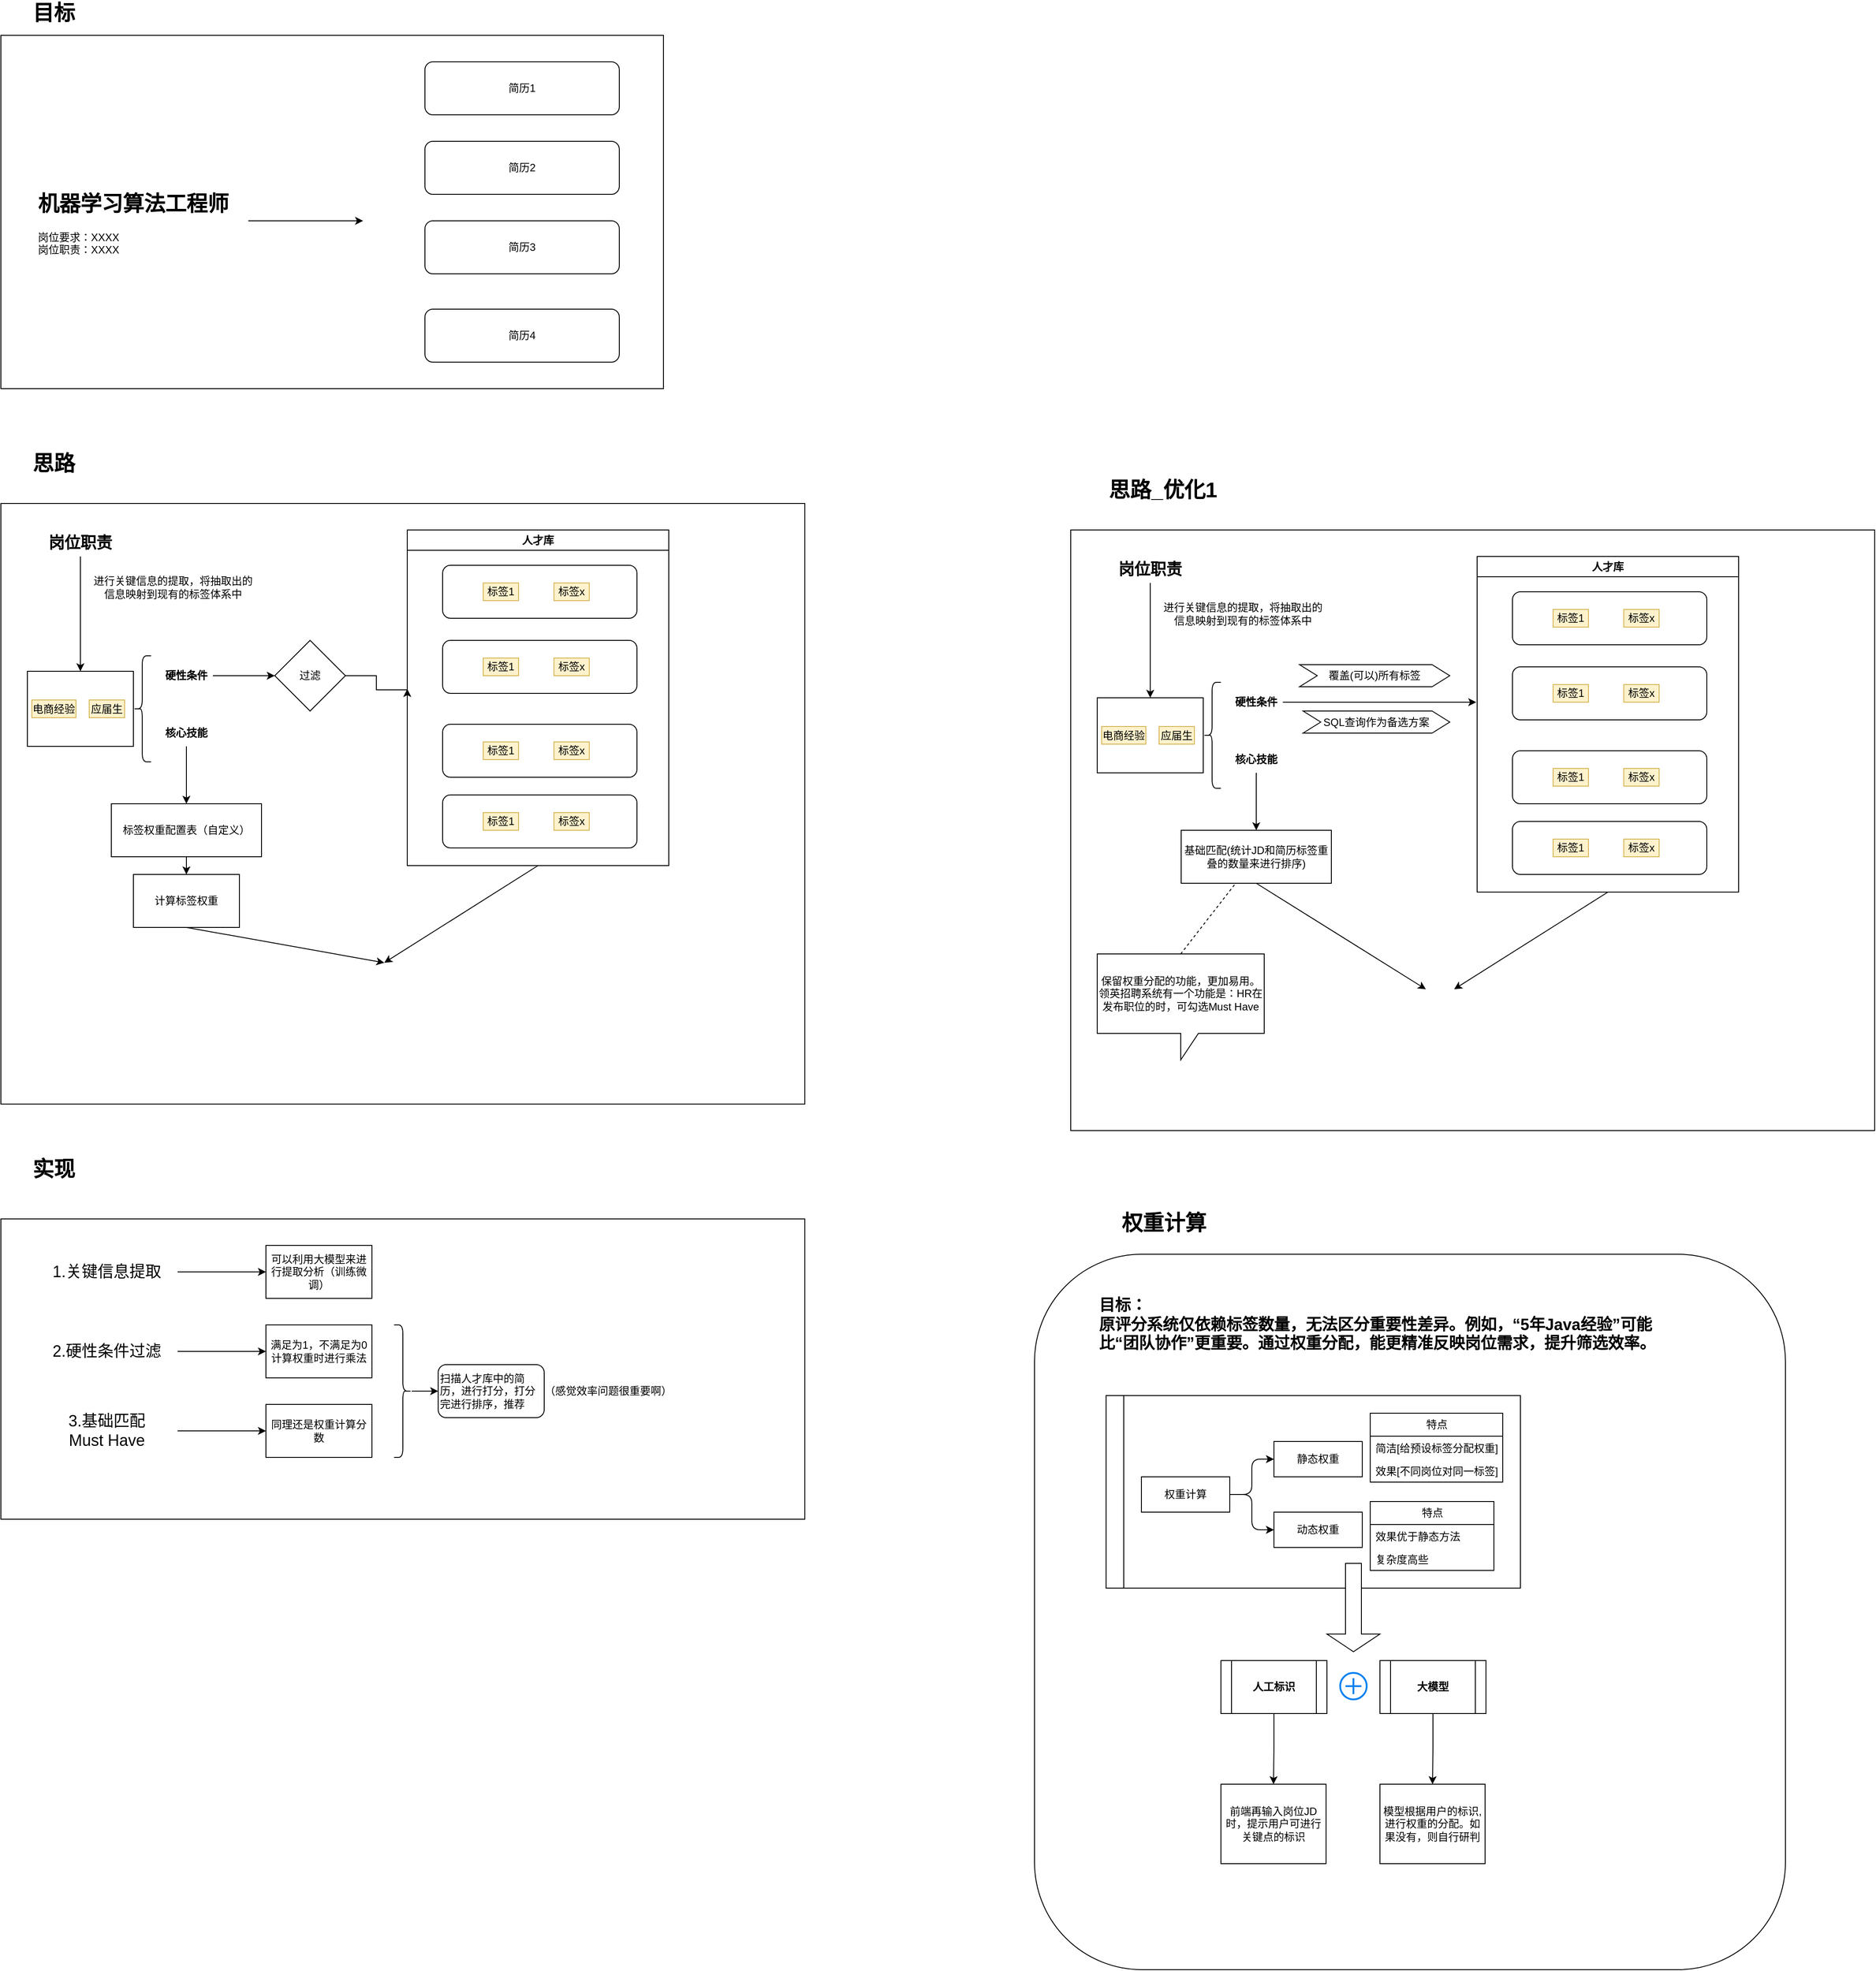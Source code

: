 <mxfile version="26.1.1">
  <diagram name="第 1 页" id="0lbOjBjULqhaCA4rJ2GL">
    <mxGraphModel dx="1290" dy="1710" grid="1" gridSize="10" guides="1" tooltips="1" connect="1" arrows="1" fold="1" page="1" pageScale="1" pageWidth="827" pageHeight="1169" math="0" shadow="0">
      <root>
        <mxCell id="0" />
        <mxCell id="1" parent="0" />
        <mxCell id="q82wBXD-_0V-6gVfcb_9-2" value="" style="rounded=1;whiteSpace=wrap;html=1;movable=0;resizable=0;rotatable=0;deletable=0;editable=0;locked=1;connectable=0;" vertex="1" parent="1">
          <mxGeometry x="1200" y="1280" width="850" height="810" as="geometry" />
        </mxCell>
        <mxCell id="rCU9mX7-NfS8TRDJsFRv-65" value="" style="rounded=0;whiteSpace=wrap;html=1;" parent="1" vertex="1">
          <mxGeometry x="30" y="1240" width="910" height="340" as="geometry" />
        </mxCell>
        <mxCell id="rCU9mX7-NfS8TRDJsFRv-32" value="" style="rounded=0;whiteSpace=wrap;html=1;" parent="1" vertex="1">
          <mxGeometry x="30" y="430" width="910" height="680" as="geometry" />
        </mxCell>
        <mxCell id="rCU9mX7-NfS8TRDJsFRv-30" value="" style="rounded=0;whiteSpace=wrap;html=1;" parent="1" vertex="1">
          <mxGeometry x="30" y="-100" width="750" height="400" as="geometry" />
        </mxCell>
        <mxCell id="rCU9mX7-NfS8TRDJsFRv-3" value="" style="edgeStyle=orthogonalEdgeStyle;rounded=0;orthogonalLoop=1;jettySize=auto;html=1;" parent="1" source="rCU9mX7-NfS8TRDJsFRv-1" edge="1">
          <mxGeometry relative="1" as="geometry">
            <mxPoint x="440" y="110" as="targetPoint" />
          </mxGeometry>
        </mxCell>
        <mxCell id="rCU9mX7-NfS8TRDJsFRv-1" value="&lt;h1 style=&quot;margin-top: 0px;&quot;&gt;机器学习算法工程师&lt;/h1&gt;&lt;p&gt;岗位要求：XXXX&lt;br&gt;岗位职责：XXXX&lt;br&gt;&lt;br&gt;&lt;/p&gt;" style="text;html=1;whiteSpace=wrap;overflow=hidden;rounded=0;" parent="1" vertex="1">
          <mxGeometry x="70" y="70" width="240" height="80" as="geometry" />
        </mxCell>
        <mxCell id="rCU9mX7-NfS8TRDJsFRv-4" value="简历1" style="rounded=1;whiteSpace=wrap;html=1;" parent="1" vertex="1">
          <mxGeometry x="510" y="-70" width="220" height="60" as="geometry" />
        </mxCell>
        <mxCell id="rCU9mX7-NfS8TRDJsFRv-5" value="简历2" style="rounded=1;whiteSpace=wrap;html=1;" parent="1" vertex="1">
          <mxGeometry x="510" y="20" width="220" height="60" as="geometry" />
        </mxCell>
        <mxCell id="rCU9mX7-NfS8TRDJsFRv-6" value="简历3" style="rounded=1;whiteSpace=wrap;html=1;" parent="1" vertex="1">
          <mxGeometry x="510" y="110" width="220" height="60" as="geometry" />
        </mxCell>
        <mxCell id="rCU9mX7-NfS8TRDJsFRv-7" value="简历4" style="rounded=1;whiteSpace=wrap;html=1;" parent="1" vertex="1">
          <mxGeometry x="510" y="210" width="220" height="60" as="geometry" />
        </mxCell>
        <mxCell id="rCU9mX7-NfS8TRDJsFRv-8" value="人才库" style="swimlane;whiteSpace=wrap;html=1;" parent="1" vertex="1">
          <mxGeometry x="490" y="460" width="296" height="380" as="geometry">
            <mxRectangle x="460" y="460" width="80" height="30" as="alternateBounds" />
          </mxGeometry>
        </mxCell>
        <mxCell id="rCU9mX7-NfS8TRDJsFRv-12" value="" style="group" parent="rCU9mX7-NfS8TRDJsFRv-8" vertex="1" connectable="0">
          <mxGeometry x="40" y="40" width="220" height="60" as="geometry" />
        </mxCell>
        <mxCell id="rCU9mX7-NfS8TRDJsFRv-9" value="" style="rounded=1;whiteSpace=wrap;html=1;" parent="rCU9mX7-NfS8TRDJsFRv-12" vertex="1">
          <mxGeometry width="220" height="60" as="geometry" />
        </mxCell>
        <mxCell id="rCU9mX7-NfS8TRDJsFRv-10" value="标签1" style="text;html=1;strokeColor=#d6b656;fillColor=#fff2cc;align=center;verticalAlign=middle;whiteSpace=wrap;overflow=hidden;" parent="rCU9mX7-NfS8TRDJsFRv-12" vertex="1">
          <mxGeometry x="46" y="20" width="40" height="20" as="geometry" />
        </mxCell>
        <mxCell id="rCU9mX7-NfS8TRDJsFRv-11" value="标签x" style="text;html=1;strokeColor=#d6b656;fillColor=#fff2cc;align=center;verticalAlign=middle;whiteSpace=wrap;overflow=hidden;" parent="rCU9mX7-NfS8TRDJsFRv-12" vertex="1">
          <mxGeometry x="126" y="20" width="40" height="20" as="geometry" />
        </mxCell>
        <mxCell id="rCU9mX7-NfS8TRDJsFRv-17" value="" style="group" parent="rCU9mX7-NfS8TRDJsFRv-8" vertex="1" connectable="0">
          <mxGeometry x="40" y="125" width="220" height="60" as="geometry" />
        </mxCell>
        <mxCell id="rCU9mX7-NfS8TRDJsFRv-18" value="" style="rounded=1;whiteSpace=wrap;html=1;" parent="rCU9mX7-NfS8TRDJsFRv-17" vertex="1">
          <mxGeometry width="220" height="60" as="geometry" />
        </mxCell>
        <mxCell id="rCU9mX7-NfS8TRDJsFRv-19" value="标签1" style="text;html=1;strokeColor=#d6b656;fillColor=#fff2cc;align=center;verticalAlign=middle;whiteSpace=wrap;overflow=hidden;" parent="rCU9mX7-NfS8TRDJsFRv-17" vertex="1">
          <mxGeometry x="46" y="20" width="40" height="20" as="geometry" />
        </mxCell>
        <mxCell id="rCU9mX7-NfS8TRDJsFRv-20" value="标签x" style="text;html=1;strokeColor=#d6b656;fillColor=#fff2cc;align=center;verticalAlign=middle;whiteSpace=wrap;overflow=hidden;" parent="rCU9mX7-NfS8TRDJsFRv-17" vertex="1">
          <mxGeometry x="126" y="20" width="40" height="20" as="geometry" />
        </mxCell>
        <mxCell id="rCU9mX7-NfS8TRDJsFRv-21" value="" style="group" parent="rCU9mX7-NfS8TRDJsFRv-8" vertex="1" connectable="0">
          <mxGeometry x="40" y="220" width="220" height="60" as="geometry" />
        </mxCell>
        <mxCell id="rCU9mX7-NfS8TRDJsFRv-22" value="" style="rounded=1;whiteSpace=wrap;html=1;" parent="rCU9mX7-NfS8TRDJsFRv-21" vertex="1">
          <mxGeometry width="220" height="60" as="geometry" />
        </mxCell>
        <mxCell id="rCU9mX7-NfS8TRDJsFRv-23" value="标签1" style="text;html=1;strokeColor=#d6b656;fillColor=#fff2cc;align=center;verticalAlign=middle;whiteSpace=wrap;overflow=hidden;" parent="rCU9mX7-NfS8TRDJsFRv-21" vertex="1">
          <mxGeometry x="46" y="20" width="40" height="20" as="geometry" />
        </mxCell>
        <mxCell id="rCU9mX7-NfS8TRDJsFRv-24" value="标签x" style="text;html=1;strokeColor=#d6b656;fillColor=#fff2cc;align=center;verticalAlign=middle;whiteSpace=wrap;overflow=hidden;" parent="rCU9mX7-NfS8TRDJsFRv-21" vertex="1">
          <mxGeometry x="126" y="20" width="40" height="20" as="geometry" />
        </mxCell>
        <mxCell id="rCU9mX7-NfS8TRDJsFRv-25" value="" style="group" parent="rCU9mX7-NfS8TRDJsFRv-8" vertex="1" connectable="0">
          <mxGeometry x="40" y="300" width="220" height="60" as="geometry" />
        </mxCell>
        <mxCell id="rCU9mX7-NfS8TRDJsFRv-26" value="" style="rounded=1;whiteSpace=wrap;html=1;" parent="rCU9mX7-NfS8TRDJsFRv-25" vertex="1">
          <mxGeometry width="220" height="60" as="geometry" />
        </mxCell>
        <mxCell id="rCU9mX7-NfS8TRDJsFRv-27" value="标签1" style="text;html=1;strokeColor=#d6b656;fillColor=#fff2cc;align=center;verticalAlign=middle;whiteSpace=wrap;overflow=hidden;" parent="rCU9mX7-NfS8TRDJsFRv-25" vertex="1">
          <mxGeometry x="46" y="20" width="40" height="20" as="geometry" />
        </mxCell>
        <mxCell id="rCU9mX7-NfS8TRDJsFRv-28" value="标签x" style="text;html=1;strokeColor=#d6b656;fillColor=#fff2cc;align=center;verticalAlign=middle;whiteSpace=wrap;overflow=hidden;" parent="rCU9mX7-NfS8TRDJsFRv-25" vertex="1">
          <mxGeometry x="126" y="20" width="40" height="20" as="geometry" />
        </mxCell>
        <mxCell id="rCU9mX7-NfS8TRDJsFRv-29" value="&lt;font style=&quot;font-size: 24px;&quot;&gt;&lt;b&gt;目标&lt;/b&gt;&lt;/font&gt;" style="text;html=1;align=center;verticalAlign=middle;whiteSpace=wrap;rounded=0;" parent="1" vertex="1">
          <mxGeometry x="60" y="-140" width="60" height="30" as="geometry" />
        </mxCell>
        <mxCell id="rCU9mX7-NfS8TRDJsFRv-31" value="&lt;font style=&quot;font-size: 24px;&quot;&gt;&lt;b&gt;思路&lt;/b&gt;&lt;/font&gt;" style="text;html=1;align=center;verticalAlign=middle;whiteSpace=wrap;rounded=0;" parent="1" vertex="1">
          <mxGeometry x="60" y="370" width="60" height="30" as="geometry" />
        </mxCell>
        <mxCell id="rCU9mX7-NfS8TRDJsFRv-38" value="" style="edgeStyle=orthogonalEdgeStyle;rounded=0;orthogonalLoop=1;jettySize=auto;html=1;" parent="1" source="rCU9mX7-NfS8TRDJsFRv-33" target="rCU9mX7-NfS8TRDJsFRv-37" edge="1">
          <mxGeometry relative="1" as="geometry" />
        </mxCell>
        <mxCell id="rCU9mX7-NfS8TRDJsFRv-33" value="&lt;b&gt;&lt;font style=&quot;font-size: 18px;&quot;&gt;岗位职责&lt;/font&gt;&lt;/b&gt;" style="text;html=1;align=center;verticalAlign=middle;whiteSpace=wrap;rounded=0;" parent="1" vertex="1">
          <mxGeometry x="80" y="460" width="80" height="30" as="geometry" />
        </mxCell>
        <mxCell id="rCU9mX7-NfS8TRDJsFRv-39" value="进行关键信息的提取，将抽取出的信息映射到现有的标签体系中" style="text;html=1;align=center;verticalAlign=middle;whiteSpace=wrap;rounded=0;" parent="1" vertex="1">
          <mxGeometry x="130" y="480" width="190" height="90" as="geometry" />
        </mxCell>
        <mxCell id="rCU9mX7-NfS8TRDJsFRv-42" value="" style="shape=curlyBracket;whiteSpace=wrap;html=1;rounded=1;labelPosition=left;verticalLabelPosition=middle;align=right;verticalAlign=middle;" parent="1" vertex="1">
          <mxGeometry x="180" y="602.5" width="20" height="120" as="geometry" />
        </mxCell>
        <mxCell id="rCU9mX7-NfS8TRDJsFRv-43" value="" style="group" parent="1" vertex="1" connectable="0">
          <mxGeometry x="60" y="620" width="120" height="85" as="geometry" />
        </mxCell>
        <mxCell id="rCU9mX7-NfS8TRDJsFRv-37" value="&lt;span style=&quot;color: rgba(0, 0, 0, 0); font-family: monospace; font-size: 0px; text-align: start; text-wrap: nowrap;&quot;&gt;%3CmxGraphModel%3E%3Croot%3E%3CmxCell%20id%3D%220%22%2F%3E%3CmxCell%20id%3D%221%22%20parent%3D%220%22%2F%3E%3CmxCell%20id%3D%222%22%20value%3D%22%E6%A0%87%E7%AD%BE1%22%20style%3D%22text%3Bhtml%3D1%3BstrokeColor%3D%23d6b656%3BfillColor%3D%23fff2cc%3Balign%3Dcenter%3BverticalAlign%3Dmiddle%3BwhiteSpace%3Dwrap%3Boverflow%3Dhidden%3B%22%20vertex%3D%221%22%20parent%3D%221%22%3E%3CmxGeometry%20x%3D%22546%22%20y%3D%22520%22%20width%3D%2240%22%20height%3D%2220%22%20as%3D%22geometry%22%2F%3E%3C%2FmxCell%3E%3C%2Froot%3E%3C%2FmxGraphModel%3E&lt;/span&gt;" style="whiteSpace=wrap;html=1;" parent="rCU9mX7-NfS8TRDJsFRv-43" vertex="1">
          <mxGeometry width="120" height="85" as="geometry" />
        </mxCell>
        <mxCell id="rCU9mX7-NfS8TRDJsFRv-40" value="电商经验" style="text;html=1;strokeColor=#d6b656;fillColor=#fff2cc;align=center;verticalAlign=middle;whiteSpace=wrap;overflow=hidden;" parent="rCU9mX7-NfS8TRDJsFRv-43" vertex="1">
          <mxGeometry x="5" y="32.5" width="50" height="20" as="geometry" />
        </mxCell>
        <mxCell id="rCU9mX7-NfS8TRDJsFRv-41" value="应届生" style="text;html=1;strokeColor=#d6b656;fillColor=#fff2cc;align=center;verticalAlign=middle;whiteSpace=wrap;overflow=hidden;" parent="rCU9mX7-NfS8TRDJsFRv-43" vertex="1">
          <mxGeometry x="70" y="32.5" width="40" height="20" as="geometry" />
        </mxCell>
        <mxCell id="rCU9mX7-NfS8TRDJsFRv-47" value="" style="edgeStyle=orthogonalEdgeStyle;rounded=0;orthogonalLoop=1;jettySize=auto;html=1;" parent="1" source="rCU9mX7-NfS8TRDJsFRv-44" target="rCU9mX7-NfS8TRDJsFRv-46" edge="1">
          <mxGeometry relative="1" as="geometry" />
        </mxCell>
        <mxCell id="rCU9mX7-NfS8TRDJsFRv-44" value="&lt;b&gt;硬性条件&lt;/b&gt;" style="text;html=1;align=center;verticalAlign=middle;whiteSpace=wrap;rounded=0;" parent="1" vertex="1">
          <mxGeometry x="210" y="610" width="60" height="30" as="geometry" />
        </mxCell>
        <mxCell id="rCU9mX7-NfS8TRDJsFRv-51" value="" style="edgeStyle=orthogonalEdgeStyle;rounded=0;orthogonalLoop=1;jettySize=auto;html=1;" parent="1" source="rCU9mX7-NfS8TRDJsFRv-45" target="rCU9mX7-NfS8TRDJsFRv-50" edge="1">
          <mxGeometry relative="1" as="geometry" />
        </mxCell>
        <mxCell id="rCU9mX7-NfS8TRDJsFRv-45" value="&lt;b&gt;核心技能&lt;/b&gt;" style="text;html=1;align=center;verticalAlign=middle;whiteSpace=wrap;rounded=0;" parent="1" vertex="1">
          <mxGeometry x="210" y="675" width="60" height="30" as="geometry" />
        </mxCell>
        <mxCell id="rCU9mX7-NfS8TRDJsFRv-55" value="" style="edgeStyle=orthogonalEdgeStyle;rounded=0;orthogonalLoop=1;jettySize=auto;html=1;" parent="1" source="rCU9mX7-NfS8TRDJsFRv-46" edge="1">
          <mxGeometry relative="1" as="geometry">
            <mxPoint x="490" y="640" as="targetPoint" />
            <Array as="points">
              <mxPoint x="455" y="625" />
              <mxPoint x="455" y="641" />
            </Array>
          </mxGeometry>
        </mxCell>
        <mxCell id="rCU9mX7-NfS8TRDJsFRv-46" value="过滤" style="rhombus;whiteSpace=wrap;html=1;" parent="1" vertex="1">
          <mxGeometry x="340" y="585" width="80" height="80" as="geometry" />
        </mxCell>
        <mxCell id="rCU9mX7-NfS8TRDJsFRv-53" value="" style="edgeStyle=orthogonalEdgeStyle;rounded=0;orthogonalLoop=1;jettySize=auto;html=1;" parent="1" source="rCU9mX7-NfS8TRDJsFRv-50" target="rCU9mX7-NfS8TRDJsFRv-52" edge="1">
          <mxGeometry relative="1" as="geometry" />
        </mxCell>
        <mxCell id="rCU9mX7-NfS8TRDJsFRv-50" value="标签权重配置表（自定义）" style="whiteSpace=wrap;html=1;" parent="1" vertex="1">
          <mxGeometry x="155" y="770" width="170" height="60" as="geometry" />
        </mxCell>
        <mxCell id="rCU9mX7-NfS8TRDJsFRv-52" value="计算标签权重" style="whiteSpace=wrap;html=1;" parent="1" vertex="1">
          <mxGeometry x="180" y="850" width="120" height="60" as="geometry" />
        </mxCell>
        <mxCell id="rCU9mX7-NfS8TRDJsFRv-61" value="" style="shape=image;html=1;verticalAlign=top;verticalLabelPosition=bottom;labelBackgroundColor=#ffffff;imageAspect=0;aspect=fixed;image=https://cdn2.iconfinder.com/data/icons/boxicons-regular-vol-3/24/bx-sort-down-128.png" parent="1" vertex="1">
          <mxGeometry x="400" y="950" width="128" height="128" as="geometry" />
        </mxCell>
        <mxCell id="rCU9mX7-NfS8TRDJsFRv-62" value="" style="endArrow=classic;html=1;rounded=0;exitX=0.5;exitY=1;exitDx=0;exitDy=0;entryX=0.5;entryY=0;entryDx=0;entryDy=0;" parent="1" source="rCU9mX7-NfS8TRDJsFRv-52" target="rCU9mX7-NfS8TRDJsFRv-61" edge="1">
          <mxGeometry width="50" height="50" relative="1" as="geometry">
            <mxPoint x="410" y="980" as="sourcePoint" />
            <mxPoint x="460" y="930" as="targetPoint" />
          </mxGeometry>
        </mxCell>
        <mxCell id="rCU9mX7-NfS8TRDJsFRv-63" value="" style="endArrow=classic;html=1;rounded=0;exitX=0.5;exitY=1;exitDx=0;exitDy=0;entryX=0.5;entryY=0;entryDx=0;entryDy=0;" parent="1" source="rCU9mX7-NfS8TRDJsFRv-8" target="rCU9mX7-NfS8TRDJsFRv-61" edge="1">
          <mxGeometry width="50" height="50" relative="1" as="geometry">
            <mxPoint x="620" y="970" as="sourcePoint" />
            <mxPoint x="670" y="920" as="targetPoint" />
          </mxGeometry>
        </mxCell>
        <mxCell id="rCU9mX7-NfS8TRDJsFRv-64" value="&lt;span style=&quot;font-size: 24px;&quot;&gt;&lt;b&gt;实现&lt;/b&gt;&lt;/span&gt;" style="text;html=1;align=center;verticalAlign=middle;whiteSpace=wrap;rounded=0;" parent="1" vertex="1">
          <mxGeometry x="60" y="1169" width="60" height="30" as="geometry" />
        </mxCell>
        <mxCell id="rCU9mX7-NfS8TRDJsFRv-68" value="" style="edgeStyle=orthogonalEdgeStyle;rounded=0;orthogonalLoop=1;jettySize=auto;html=1;" parent="1" source="rCU9mX7-NfS8TRDJsFRv-66" target="rCU9mX7-NfS8TRDJsFRv-67" edge="1">
          <mxGeometry relative="1" as="geometry" />
        </mxCell>
        <mxCell id="rCU9mX7-NfS8TRDJsFRv-66" value="&lt;font style=&quot;font-size: 18px;&quot;&gt;1.关键信息提取&lt;/font&gt;" style="text;html=1;align=center;verticalAlign=middle;whiteSpace=wrap;rounded=0;" parent="1" vertex="1">
          <mxGeometry x="70" y="1280" width="160" height="40" as="geometry" />
        </mxCell>
        <mxCell id="rCU9mX7-NfS8TRDJsFRv-67" value="可以利用大模型来进行提取分析（训练微调）" style="whiteSpace=wrap;html=1;" parent="1" vertex="1">
          <mxGeometry x="330" y="1270" width="120" height="60" as="geometry" />
        </mxCell>
        <mxCell id="rCU9mX7-NfS8TRDJsFRv-71" value="" style="edgeStyle=orthogonalEdgeStyle;rounded=0;orthogonalLoop=1;jettySize=auto;html=1;" parent="1" source="rCU9mX7-NfS8TRDJsFRv-69" target="rCU9mX7-NfS8TRDJsFRv-70" edge="1">
          <mxGeometry relative="1" as="geometry" />
        </mxCell>
        <mxCell id="rCU9mX7-NfS8TRDJsFRv-69" value="&lt;font style=&quot;font-size: 18px;&quot;&gt;2.硬性条件过滤&lt;/font&gt;" style="text;html=1;align=center;verticalAlign=middle;whiteSpace=wrap;rounded=0;" parent="1" vertex="1">
          <mxGeometry x="70" y="1370" width="160" height="40" as="geometry" />
        </mxCell>
        <mxCell id="rCU9mX7-NfS8TRDJsFRv-70" value="满足为1，不满足为0&lt;br&gt;计算权重时进行乘法" style="whiteSpace=wrap;html=1;" parent="1" vertex="1">
          <mxGeometry x="330" y="1360" width="120" height="60" as="geometry" />
        </mxCell>
        <mxCell id="rCU9mX7-NfS8TRDJsFRv-74" value="" style="edgeStyle=orthogonalEdgeStyle;rounded=0;orthogonalLoop=1;jettySize=auto;html=1;" parent="1" source="rCU9mX7-NfS8TRDJsFRv-72" target="rCU9mX7-NfS8TRDJsFRv-73" edge="1">
          <mxGeometry relative="1" as="geometry" />
        </mxCell>
        <mxCell id="rCU9mX7-NfS8TRDJsFRv-72" value="&lt;font style=&quot;font-size: 18px;&quot;&gt;3.基础匹配&lt;br&gt;Must Have&lt;/font&gt;" style="text;html=1;align=center;verticalAlign=middle;whiteSpace=wrap;rounded=0;" parent="1" vertex="1">
          <mxGeometry x="70" y="1460" width="160" height="40" as="geometry" />
        </mxCell>
        <mxCell id="rCU9mX7-NfS8TRDJsFRv-73" value="同理还是权重计算分数" style="whiteSpace=wrap;html=1;" parent="1" vertex="1">
          <mxGeometry x="330" y="1450" width="120" height="60" as="geometry" />
        </mxCell>
        <mxCell id="rCU9mX7-NfS8TRDJsFRv-79" value="" style="edgeStyle=orthogonalEdgeStyle;rounded=0;orthogonalLoop=1;jettySize=auto;html=1;" parent="1" source="rCU9mX7-NfS8TRDJsFRv-75" target="rCU9mX7-NfS8TRDJsFRv-78" edge="1">
          <mxGeometry relative="1" as="geometry" />
        </mxCell>
        <mxCell id="rCU9mX7-NfS8TRDJsFRv-75" value="" style="shape=curlyBracket;whiteSpace=wrap;html=1;rounded=1;flipH=1;labelPosition=right;verticalLabelPosition=middle;align=left;verticalAlign=middle;" parent="1" vertex="1">
          <mxGeometry x="475" y="1360" width="20" height="150" as="geometry" />
        </mxCell>
        <mxCell id="rCU9mX7-NfS8TRDJsFRv-78" value="扫描人才库中的简历，进行打分，打分完进行排序，推荐" style="whiteSpace=wrap;html=1;align=left;rounded=1;" parent="1" vertex="1">
          <mxGeometry x="525" y="1405" width="120" height="60" as="geometry" />
        </mxCell>
        <mxCell id="rCU9mX7-NfS8TRDJsFRv-80" value="（感觉效率问题很重要啊）" style="text;html=1;align=center;verticalAlign=middle;whiteSpace=wrap;rounded=0;" parent="1" vertex="1">
          <mxGeometry x="630" y="1415" width="175" height="40" as="geometry" />
        </mxCell>
        <mxCell id="KNSwncKqrDuZkiPNyzF8-1" value="" style="rounded=0;whiteSpace=wrap;html=1;" parent="1" vertex="1">
          <mxGeometry x="1241" y="460" width="910" height="680" as="geometry" />
        </mxCell>
        <mxCell id="KNSwncKqrDuZkiPNyzF8-2" value="人才库" style="swimlane;whiteSpace=wrap;html=1;" parent="1" vertex="1">
          <mxGeometry x="1701" y="490" width="296" height="380" as="geometry">
            <mxRectangle x="460" y="460" width="80" height="30" as="alternateBounds" />
          </mxGeometry>
        </mxCell>
        <mxCell id="KNSwncKqrDuZkiPNyzF8-3" value="" style="group" parent="KNSwncKqrDuZkiPNyzF8-2" vertex="1" connectable="0">
          <mxGeometry x="40" y="40" width="220" height="60" as="geometry" />
        </mxCell>
        <mxCell id="KNSwncKqrDuZkiPNyzF8-4" value="" style="rounded=1;whiteSpace=wrap;html=1;" parent="KNSwncKqrDuZkiPNyzF8-3" vertex="1">
          <mxGeometry width="220" height="60" as="geometry" />
        </mxCell>
        <mxCell id="KNSwncKqrDuZkiPNyzF8-5" value="标签1" style="text;html=1;strokeColor=#d6b656;fillColor=#fff2cc;align=center;verticalAlign=middle;whiteSpace=wrap;overflow=hidden;" parent="KNSwncKqrDuZkiPNyzF8-3" vertex="1">
          <mxGeometry x="46" y="20" width="40" height="20" as="geometry" />
        </mxCell>
        <mxCell id="KNSwncKqrDuZkiPNyzF8-6" value="标签x" style="text;html=1;strokeColor=#d6b656;fillColor=#fff2cc;align=center;verticalAlign=middle;whiteSpace=wrap;overflow=hidden;" parent="KNSwncKqrDuZkiPNyzF8-3" vertex="1">
          <mxGeometry x="126" y="20" width="40" height="20" as="geometry" />
        </mxCell>
        <mxCell id="KNSwncKqrDuZkiPNyzF8-7" value="" style="group" parent="KNSwncKqrDuZkiPNyzF8-2" vertex="1" connectable="0">
          <mxGeometry x="40" y="125" width="220" height="60" as="geometry" />
        </mxCell>
        <mxCell id="KNSwncKqrDuZkiPNyzF8-8" value="" style="rounded=1;whiteSpace=wrap;html=1;" parent="KNSwncKqrDuZkiPNyzF8-7" vertex="1">
          <mxGeometry width="220" height="60" as="geometry" />
        </mxCell>
        <mxCell id="KNSwncKqrDuZkiPNyzF8-9" value="标签1" style="text;html=1;strokeColor=#d6b656;fillColor=#fff2cc;align=center;verticalAlign=middle;whiteSpace=wrap;overflow=hidden;" parent="KNSwncKqrDuZkiPNyzF8-7" vertex="1">
          <mxGeometry x="46" y="20" width="40" height="20" as="geometry" />
        </mxCell>
        <mxCell id="KNSwncKqrDuZkiPNyzF8-10" value="标签x" style="text;html=1;strokeColor=#d6b656;fillColor=#fff2cc;align=center;verticalAlign=middle;whiteSpace=wrap;overflow=hidden;" parent="KNSwncKqrDuZkiPNyzF8-7" vertex="1">
          <mxGeometry x="126" y="20" width="40" height="20" as="geometry" />
        </mxCell>
        <mxCell id="KNSwncKqrDuZkiPNyzF8-11" value="" style="group" parent="KNSwncKqrDuZkiPNyzF8-2" vertex="1" connectable="0">
          <mxGeometry x="40" y="220" width="220" height="60" as="geometry" />
        </mxCell>
        <mxCell id="KNSwncKqrDuZkiPNyzF8-12" value="" style="rounded=1;whiteSpace=wrap;html=1;" parent="KNSwncKqrDuZkiPNyzF8-11" vertex="1">
          <mxGeometry width="220" height="60" as="geometry" />
        </mxCell>
        <mxCell id="KNSwncKqrDuZkiPNyzF8-13" value="标签1" style="text;html=1;strokeColor=#d6b656;fillColor=#fff2cc;align=center;verticalAlign=middle;whiteSpace=wrap;overflow=hidden;" parent="KNSwncKqrDuZkiPNyzF8-11" vertex="1">
          <mxGeometry x="46" y="20" width="40" height="20" as="geometry" />
        </mxCell>
        <mxCell id="KNSwncKqrDuZkiPNyzF8-14" value="标签x" style="text;html=1;strokeColor=#d6b656;fillColor=#fff2cc;align=center;verticalAlign=middle;whiteSpace=wrap;overflow=hidden;" parent="KNSwncKqrDuZkiPNyzF8-11" vertex="1">
          <mxGeometry x="126" y="20" width="40" height="20" as="geometry" />
        </mxCell>
        <mxCell id="KNSwncKqrDuZkiPNyzF8-15" value="" style="group" parent="KNSwncKqrDuZkiPNyzF8-2" vertex="1" connectable="0">
          <mxGeometry x="40" y="300" width="220" height="60" as="geometry" />
        </mxCell>
        <mxCell id="KNSwncKqrDuZkiPNyzF8-16" value="" style="rounded=1;whiteSpace=wrap;html=1;" parent="KNSwncKqrDuZkiPNyzF8-15" vertex="1">
          <mxGeometry width="220" height="60" as="geometry" />
        </mxCell>
        <mxCell id="KNSwncKqrDuZkiPNyzF8-17" value="标签1" style="text;html=1;strokeColor=#d6b656;fillColor=#fff2cc;align=center;verticalAlign=middle;whiteSpace=wrap;overflow=hidden;" parent="KNSwncKqrDuZkiPNyzF8-15" vertex="1">
          <mxGeometry x="46" y="20" width="40" height="20" as="geometry" />
        </mxCell>
        <mxCell id="KNSwncKqrDuZkiPNyzF8-18" value="标签x" style="text;html=1;strokeColor=#d6b656;fillColor=#fff2cc;align=center;verticalAlign=middle;whiteSpace=wrap;overflow=hidden;" parent="KNSwncKqrDuZkiPNyzF8-15" vertex="1">
          <mxGeometry x="126" y="20" width="40" height="20" as="geometry" />
        </mxCell>
        <mxCell id="KNSwncKqrDuZkiPNyzF8-19" value="&lt;font style=&quot;font-size: 24px;&quot;&gt;&lt;b&gt;思路_优化1&lt;/b&gt;&lt;/font&gt;" style="text;html=1;align=center;verticalAlign=middle;whiteSpace=wrap;rounded=0;" parent="1" vertex="1">
          <mxGeometry x="1271" y="400" width="149" height="30" as="geometry" />
        </mxCell>
        <mxCell id="KNSwncKqrDuZkiPNyzF8-20" value="" style="edgeStyle=orthogonalEdgeStyle;rounded=0;orthogonalLoop=1;jettySize=auto;html=1;" parent="1" source="KNSwncKqrDuZkiPNyzF8-21" target="KNSwncKqrDuZkiPNyzF8-25" edge="1">
          <mxGeometry relative="1" as="geometry" />
        </mxCell>
        <mxCell id="KNSwncKqrDuZkiPNyzF8-21" value="&lt;b&gt;&lt;font style=&quot;font-size: 18px;&quot;&gt;岗位职责&lt;/font&gt;&lt;/b&gt;" style="text;html=1;align=center;verticalAlign=middle;whiteSpace=wrap;rounded=0;" parent="1" vertex="1">
          <mxGeometry x="1291" y="490" width="80" height="30" as="geometry" />
        </mxCell>
        <mxCell id="KNSwncKqrDuZkiPNyzF8-22" value="进行关键信息的提取，将抽取出的信息映射到现有的标签体系中" style="text;html=1;align=center;verticalAlign=middle;whiteSpace=wrap;rounded=0;" parent="1" vertex="1">
          <mxGeometry x="1341" y="510" width="190" height="90" as="geometry" />
        </mxCell>
        <mxCell id="KNSwncKqrDuZkiPNyzF8-23" value="" style="shape=curlyBracket;whiteSpace=wrap;html=1;rounded=1;labelPosition=left;verticalLabelPosition=middle;align=right;verticalAlign=middle;" parent="1" vertex="1">
          <mxGeometry x="1391" y="632.5" width="20" height="120" as="geometry" />
        </mxCell>
        <mxCell id="KNSwncKqrDuZkiPNyzF8-24" value="" style="group" parent="1" vertex="1" connectable="0">
          <mxGeometry x="1271" y="650" width="120" height="85" as="geometry" />
        </mxCell>
        <mxCell id="KNSwncKqrDuZkiPNyzF8-25" value="&lt;span style=&quot;color: rgba(0, 0, 0, 0); font-family: monospace; font-size: 0px; text-align: start; text-wrap: nowrap;&quot;&gt;%3CmxGraphModel%3E%3Croot%3E%3CmxCell%20id%3D%220%22%2F%3E%3CmxCell%20id%3D%221%22%20parent%3D%220%22%2F%3E%3CmxCell%20id%3D%222%22%20value%3D%22%E6%A0%87%E7%AD%BE1%22%20style%3D%22text%3Bhtml%3D1%3BstrokeColor%3D%23d6b656%3BfillColor%3D%23fff2cc%3Balign%3Dcenter%3BverticalAlign%3Dmiddle%3BwhiteSpace%3Dwrap%3Boverflow%3Dhidden%3B%22%20vertex%3D%221%22%20parent%3D%221%22%3E%3CmxGeometry%20x%3D%22546%22%20y%3D%22520%22%20width%3D%2240%22%20height%3D%2220%22%20as%3D%22geometry%22%2F%3E%3C%2FmxCell%3E%3C%2Froot%3E%3C%2FmxGraphModel%3E&lt;/span&gt;" style="whiteSpace=wrap;html=1;" parent="KNSwncKqrDuZkiPNyzF8-24" vertex="1">
          <mxGeometry width="120" height="85" as="geometry" />
        </mxCell>
        <mxCell id="KNSwncKqrDuZkiPNyzF8-26" value="电商经验" style="text;html=1;strokeColor=#d6b656;fillColor=#fff2cc;align=center;verticalAlign=middle;whiteSpace=wrap;overflow=hidden;" parent="KNSwncKqrDuZkiPNyzF8-24" vertex="1">
          <mxGeometry x="5" y="32.5" width="50" height="20" as="geometry" />
        </mxCell>
        <mxCell id="KNSwncKqrDuZkiPNyzF8-27" value="应届生" style="text;html=1;strokeColor=#d6b656;fillColor=#fff2cc;align=center;verticalAlign=middle;whiteSpace=wrap;overflow=hidden;" parent="KNSwncKqrDuZkiPNyzF8-24" vertex="1">
          <mxGeometry x="70" y="32.5" width="40" height="20" as="geometry" />
        </mxCell>
        <mxCell id="KNSwncKqrDuZkiPNyzF8-29" value="&lt;b&gt;硬性条件&lt;/b&gt;" style="text;html=1;align=center;verticalAlign=middle;whiteSpace=wrap;rounded=0;" parent="1" vertex="1">
          <mxGeometry x="1421" y="640" width="60" height="30" as="geometry" />
        </mxCell>
        <mxCell id="KNSwncKqrDuZkiPNyzF8-30" value="" style="edgeStyle=orthogonalEdgeStyle;rounded=0;orthogonalLoop=1;jettySize=auto;html=1;" parent="1" source="KNSwncKqrDuZkiPNyzF8-31" target="KNSwncKqrDuZkiPNyzF8-35" edge="1">
          <mxGeometry relative="1" as="geometry" />
        </mxCell>
        <mxCell id="KNSwncKqrDuZkiPNyzF8-31" value="&lt;b&gt;核心技能&lt;/b&gt;" style="text;html=1;align=center;verticalAlign=middle;whiteSpace=wrap;rounded=0;" parent="1" vertex="1">
          <mxGeometry x="1421" y="705" width="60" height="30" as="geometry" />
        </mxCell>
        <mxCell id="KNSwncKqrDuZkiPNyzF8-35" value="基础匹配(统计JD和简历标签重叠的数量来进行排序)" style="whiteSpace=wrap;html=1;" parent="1" vertex="1">
          <mxGeometry x="1366" y="800" width="170" height="60" as="geometry" />
        </mxCell>
        <mxCell id="KNSwncKqrDuZkiPNyzF8-37" value="" style="shape=image;html=1;verticalAlign=top;verticalLabelPosition=bottom;labelBackgroundColor=#ffffff;imageAspect=0;aspect=fixed;image=https://cdn2.iconfinder.com/data/icons/boxicons-regular-vol-3/24/bx-sort-down-128.png" parent="1" vertex="1">
          <mxGeometry x="1611" y="980" width="128" height="128" as="geometry" />
        </mxCell>
        <mxCell id="KNSwncKqrDuZkiPNyzF8-39" value="" style="endArrow=classic;html=1;rounded=0;exitX=0.5;exitY=1;exitDx=0;exitDy=0;entryX=0.5;entryY=0;entryDx=0;entryDy=0;" parent="1" source="KNSwncKqrDuZkiPNyzF8-2" target="KNSwncKqrDuZkiPNyzF8-37" edge="1">
          <mxGeometry width="50" height="50" relative="1" as="geometry">
            <mxPoint x="1831" y="1000" as="sourcePoint" />
            <mxPoint x="1881" y="950" as="targetPoint" />
          </mxGeometry>
        </mxCell>
        <mxCell id="KNSwncKqrDuZkiPNyzF8-41" value="覆盖(可以)所有标签" style="shape=step;perimeter=stepPerimeter;whiteSpace=wrap;html=1;fixedSize=1;" parent="1" vertex="1">
          <mxGeometry x="1500" y="612.5" width="170" height="25" as="geometry" />
        </mxCell>
        <mxCell id="KNSwncKqrDuZkiPNyzF8-42" value="SQL查询作为备选方案" style="shape=step;perimeter=stepPerimeter;whiteSpace=wrap;html=1;fixedSize=1;" parent="1" vertex="1">
          <mxGeometry x="1504" y="665" width="166" height="25" as="geometry" />
        </mxCell>
        <mxCell id="KNSwncKqrDuZkiPNyzF8-43" value="" style="endArrow=classic;html=1;rounded=0;" parent="1" source="KNSwncKqrDuZkiPNyzF8-29" edge="1">
          <mxGeometry width="50" height="50" relative="1" as="geometry">
            <mxPoint x="1670" y="680" as="sourcePoint" />
            <mxPoint x="1700" y="655" as="targetPoint" />
          </mxGeometry>
        </mxCell>
        <mxCell id="KNSwncKqrDuZkiPNyzF8-44" value="" style="endArrow=classic;html=1;rounded=0;exitX=0.5;exitY=1;exitDx=0;exitDy=0;entryX=0.25;entryY=0;entryDx=0;entryDy=0;" parent="1" source="KNSwncKqrDuZkiPNyzF8-35" target="KNSwncKqrDuZkiPNyzF8-37" edge="1">
          <mxGeometry width="50" height="50" relative="1" as="geometry">
            <mxPoint x="1540" y="1000" as="sourcePoint" />
            <mxPoint x="1590" y="950" as="targetPoint" />
          </mxGeometry>
        </mxCell>
        <mxCell id="KNSwncKqrDuZkiPNyzF8-46" value="保留权重分配的功能，更加易用。领英招聘系统有一个功能是：HR在发布职位的时，可勾选Must Have" style="shape=callout;whiteSpace=wrap;html=1;perimeter=calloutPerimeter;" parent="1" vertex="1">
          <mxGeometry x="1271" y="940" width="189" height="120" as="geometry" />
        </mxCell>
        <mxCell id="KNSwncKqrDuZkiPNyzF8-47" value="" style="endArrow=none;dashed=1;html=1;rounded=0;exitX=0.5;exitY=0;exitDx=0;exitDy=0;exitPerimeter=0;" parent="1" source="KNSwncKqrDuZkiPNyzF8-46" target="KNSwncKqrDuZkiPNyzF8-35" edge="1">
          <mxGeometry width="50" height="50" relative="1" as="geometry">
            <mxPoint x="1660" y="980" as="sourcePoint" />
            <mxPoint x="1710" y="930" as="targetPoint" />
          </mxGeometry>
        </mxCell>
        <mxCell id="q82wBXD-_0V-6gVfcb_9-1" value="&lt;font style=&quot;font-size: 24px;&quot;&gt;&lt;b&gt;权重计算&lt;/b&gt;&lt;/font&gt;" style="text;html=1;align=center;verticalAlign=middle;whiteSpace=wrap;rounded=0;" vertex="1" parent="1">
          <mxGeometry x="1272" y="1230" width="149" height="30" as="geometry" />
        </mxCell>
        <mxCell id="q82wBXD-_0V-6gVfcb_9-3" value="&lt;font style=&quot;font-size: 18px;&quot;&gt;&lt;b&gt;目标：&lt;br&gt;原评分系统仅依赖标签数量，无法区分重要性差异。例如，“5年Java经验”可能比“团队协作”更重要。通过权重分配，能更精准反映岗位需求，提升筛选效率。&lt;/b&gt;&lt;/font&gt;" style="text;html=1;align=left;verticalAlign=middle;whiteSpace=wrap;rounded=0;" vertex="1" parent="1">
          <mxGeometry x="1271" y="1300" width="639" height="120" as="geometry" />
        </mxCell>
        <mxCell id="q82wBXD-_0V-6gVfcb_9-4" value="" style="swimlane;startSize=20;horizontal=0;childLayout=treeLayout;horizontalTree=1;sortEdges=1;resizable=0;containerType=tree;fontSize=12;" vertex="1" parent="1">
          <mxGeometry x="1281" y="1440" width="469" height="218" as="geometry" />
        </mxCell>
        <mxCell id="q82wBXD-_0V-6gVfcb_9-5" value="权重计算" style="whiteSpace=wrap;html=1;" vertex="1" parent="q82wBXD-_0V-6gVfcb_9-4">
          <mxGeometry x="40" y="92" width="100" height="40" as="geometry" />
        </mxCell>
        <mxCell id="q82wBXD-_0V-6gVfcb_9-6" value="静态权重" style="whiteSpace=wrap;html=1;" vertex="1" parent="q82wBXD-_0V-6gVfcb_9-4">
          <mxGeometry x="190" y="52" width="100" height="40" as="geometry" />
        </mxCell>
        <mxCell id="q82wBXD-_0V-6gVfcb_9-7" value="" style="edgeStyle=elbowEdgeStyle;elbow=horizontal;html=1;rounded=1;curved=0;sourcePerimeterSpacing=0;targetPerimeterSpacing=0;startSize=6;endSize=6;" edge="1" parent="q82wBXD-_0V-6gVfcb_9-4" source="q82wBXD-_0V-6gVfcb_9-5" target="q82wBXD-_0V-6gVfcb_9-6">
          <mxGeometry relative="1" as="geometry" />
        </mxCell>
        <mxCell id="q82wBXD-_0V-6gVfcb_9-8" value="动态权重" style="whiteSpace=wrap;html=1;" vertex="1" parent="q82wBXD-_0V-6gVfcb_9-4">
          <mxGeometry x="190" y="132" width="100" height="40" as="geometry" />
        </mxCell>
        <mxCell id="q82wBXD-_0V-6gVfcb_9-9" value="" style="edgeStyle=elbowEdgeStyle;elbow=horizontal;html=1;rounded=1;curved=0;sourcePerimeterSpacing=0;targetPerimeterSpacing=0;startSize=6;endSize=6;" edge="1" parent="q82wBXD-_0V-6gVfcb_9-4" source="q82wBXD-_0V-6gVfcb_9-5" target="q82wBXD-_0V-6gVfcb_9-8">
          <mxGeometry relative="1" as="geometry" />
        </mxCell>
        <mxCell id="q82wBXD-_0V-6gVfcb_9-16" value="特点" style="swimlane;fontStyle=0;childLayout=stackLayout;horizontal=1;startSize=26;fillColor=none;horizontalStack=0;resizeParent=1;resizeParentMax=0;resizeLast=0;collapsible=1;marginBottom=0;html=1;" vertex="1" parent="q82wBXD-_0V-6gVfcb_9-4">
          <mxGeometry x="299" y="20" width="150" height="78" as="geometry" />
        </mxCell>
        <mxCell id="q82wBXD-_0V-6gVfcb_9-17" value="简洁[给预设标签分配权重]" style="text;strokeColor=none;fillColor=none;align=left;verticalAlign=top;spacingLeft=4;spacingRight=4;overflow=hidden;rotatable=0;points=[[0,0.5],[1,0.5]];portConstraint=eastwest;whiteSpace=wrap;html=1;" vertex="1" parent="q82wBXD-_0V-6gVfcb_9-16">
          <mxGeometry y="26" width="150" height="26" as="geometry" />
        </mxCell>
        <mxCell id="q82wBXD-_0V-6gVfcb_9-18" value="效果[不同岗位对同一标签]" style="text;strokeColor=none;fillColor=none;align=left;verticalAlign=top;spacingLeft=4;spacingRight=4;overflow=hidden;rotatable=0;points=[[0,0.5],[1,0.5]];portConstraint=eastwest;whiteSpace=wrap;html=1;" vertex="1" parent="q82wBXD-_0V-6gVfcb_9-16">
          <mxGeometry y="52" width="150" height="26" as="geometry" />
        </mxCell>
        <mxCell id="q82wBXD-_0V-6gVfcb_9-21" value="特点" style="swimlane;fontStyle=0;childLayout=stackLayout;horizontal=1;startSize=26;fillColor=none;horizontalStack=0;resizeParent=1;resizeParentMax=0;resizeLast=0;collapsible=1;marginBottom=0;html=1;" vertex="1" parent="q82wBXD-_0V-6gVfcb_9-4">
          <mxGeometry x="299" y="120" width="140" height="78" as="geometry">
            <mxRectangle x="299" y="120" width="60" height="30" as="alternateBounds" />
          </mxGeometry>
        </mxCell>
        <mxCell id="q82wBXD-_0V-6gVfcb_9-22" value="效果优于静态方法" style="text;strokeColor=none;fillColor=none;align=left;verticalAlign=top;spacingLeft=4;spacingRight=4;overflow=hidden;rotatable=0;points=[[0,0.5],[1,0.5]];portConstraint=eastwest;whiteSpace=wrap;html=1;" vertex="1" parent="q82wBXD-_0V-6gVfcb_9-21">
          <mxGeometry y="26" width="140" height="26" as="geometry" />
        </mxCell>
        <mxCell id="q82wBXD-_0V-6gVfcb_9-23" value="复杂度高些" style="text;strokeColor=none;fillColor=none;align=left;verticalAlign=top;spacingLeft=4;spacingRight=4;overflow=hidden;rotatable=0;points=[[0,0.5],[1,0.5]];portConstraint=eastwest;whiteSpace=wrap;html=1;" vertex="1" parent="q82wBXD-_0V-6gVfcb_9-21">
          <mxGeometry y="52" width="140" height="26" as="geometry" />
        </mxCell>
        <mxCell id="q82wBXD-_0V-6gVfcb_9-25" value="" style="shape=singleArrow;direction=south;whiteSpace=wrap;html=1;" vertex="1" parent="1">
          <mxGeometry x="1531" y="1630" width="60" height="100" as="geometry" />
        </mxCell>
        <mxCell id="q82wBXD-_0V-6gVfcb_9-44" value="" style="edgeStyle=orthogonalEdgeStyle;rounded=0;orthogonalLoop=1;jettySize=auto;html=1;" edge="1" parent="1" source="q82wBXD-_0V-6gVfcb_9-39" target="q82wBXD-_0V-6gVfcb_9-43">
          <mxGeometry relative="1" as="geometry" />
        </mxCell>
        <mxCell id="q82wBXD-_0V-6gVfcb_9-39" value="&lt;b&gt;人工标识&lt;/b&gt;" style="shape=process;whiteSpace=wrap;html=1;backgroundOutline=1;" vertex="1" parent="1">
          <mxGeometry x="1411" y="1740" width="120" height="60" as="geometry" />
        </mxCell>
        <mxCell id="q82wBXD-_0V-6gVfcb_9-46" value="" style="edgeStyle=orthogonalEdgeStyle;rounded=0;orthogonalLoop=1;jettySize=auto;html=1;" edge="1" parent="1" source="q82wBXD-_0V-6gVfcb_9-40" target="q82wBXD-_0V-6gVfcb_9-45">
          <mxGeometry relative="1" as="geometry" />
        </mxCell>
        <mxCell id="q82wBXD-_0V-6gVfcb_9-40" value="&lt;b&gt;大模型&lt;/b&gt;" style="shape=process;whiteSpace=wrap;html=1;backgroundOutline=1;" vertex="1" parent="1">
          <mxGeometry x="1591" y="1740" width="120" height="60" as="geometry" />
        </mxCell>
        <mxCell id="q82wBXD-_0V-6gVfcb_9-42" value="" style="html=1;verticalLabelPosition=bottom;align=center;labelBackgroundColor=#ffffff;verticalAlign=top;strokeWidth=2;strokeColor=#0080F0;shadow=0;dashed=0;shape=mxgraph.ios7.icons.add;" vertex="1" parent="1">
          <mxGeometry x="1546" y="1754" width="30" height="30" as="geometry" />
        </mxCell>
        <mxCell id="q82wBXD-_0V-6gVfcb_9-43" value="前端再输入岗位JD时，提示用户可进行关键点的标识" style="whiteSpace=wrap;html=1;" vertex="1" parent="1">
          <mxGeometry x="1411" y="1880" width="119" height="90" as="geometry" />
        </mxCell>
        <mxCell id="q82wBXD-_0V-6gVfcb_9-45" value="模型根据用户的标识,进行权重的分配。如果没有，则自行研判" style="whiteSpace=wrap;html=1;" vertex="1" parent="1">
          <mxGeometry x="1591" y="1880" width="119" height="90" as="geometry" />
        </mxCell>
      </root>
    </mxGraphModel>
  </diagram>
</mxfile>
